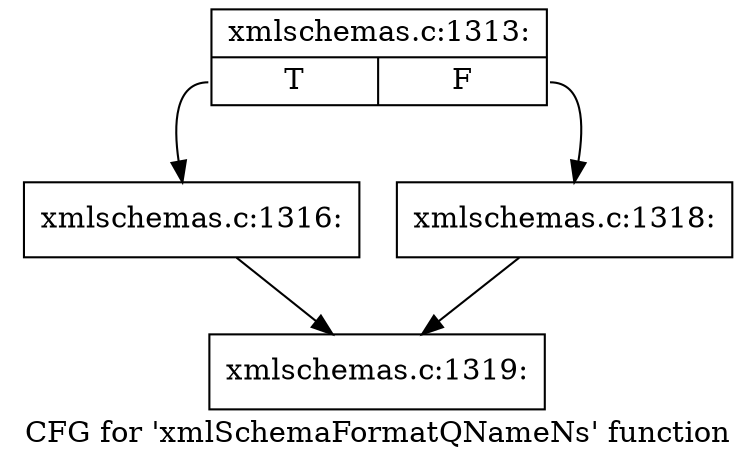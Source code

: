 digraph "CFG for 'xmlSchemaFormatQNameNs' function" {
	label="CFG for 'xmlSchemaFormatQNameNs' function";

	Node0x4d099e0 [shape=record,label="{xmlschemas.c:1313:|{<s0>T|<s1>F}}"];
	Node0x4d099e0:s0 -> Node0x4d0d510;
	Node0x4d099e0:s1 -> Node0x4d0d5b0;
	Node0x4d0d510 [shape=record,label="{xmlschemas.c:1316:}"];
	Node0x4d0d510 -> Node0x4d09e90;
	Node0x4d0d5b0 [shape=record,label="{xmlschemas.c:1318:}"];
	Node0x4d0d5b0 -> Node0x4d09e90;
	Node0x4d09e90 [shape=record,label="{xmlschemas.c:1319:}"];
}
